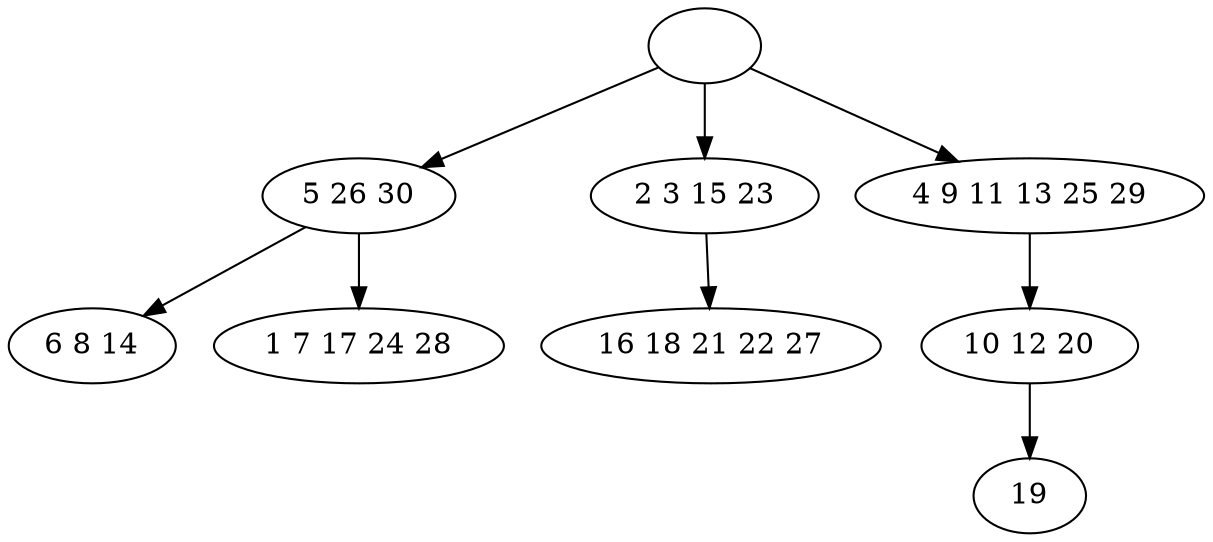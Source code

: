 digraph true_tree {
	"0" -> "1"
	"1" -> "2"
	"0" -> "3"
	"0" -> "4"
	"4" -> "5"
	"3" -> "6"
	"1" -> "7"
	"5" -> "8"
	"0" [label=""];
	"1" [label="5 26 30"];
	"2" [label="6 8 14"];
	"3" [label="2 3 15 23"];
	"4" [label="4 9 11 13 25 29"];
	"5" [label="10 12 20"];
	"6" [label="16 18 21 22 27"];
	"7" [label="1 7 17 24 28"];
	"8" [label="19"];
}
